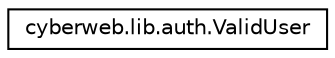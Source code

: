 digraph G
{
  edge [fontname="Helvetica",fontsize="10",labelfontname="Helvetica",labelfontsize="10"];
  node [fontname="Helvetica",fontsize="10",shape=record];
  rankdir="LR";
  Node1 [label="cyberweb.lib.auth.ValidUser",height=0.2,width=0.4,color="black", fillcolor="white", style="filled",URL="$classcyberweb_1_1lib_1_1auth_1_1_valid_user.html"];
}
